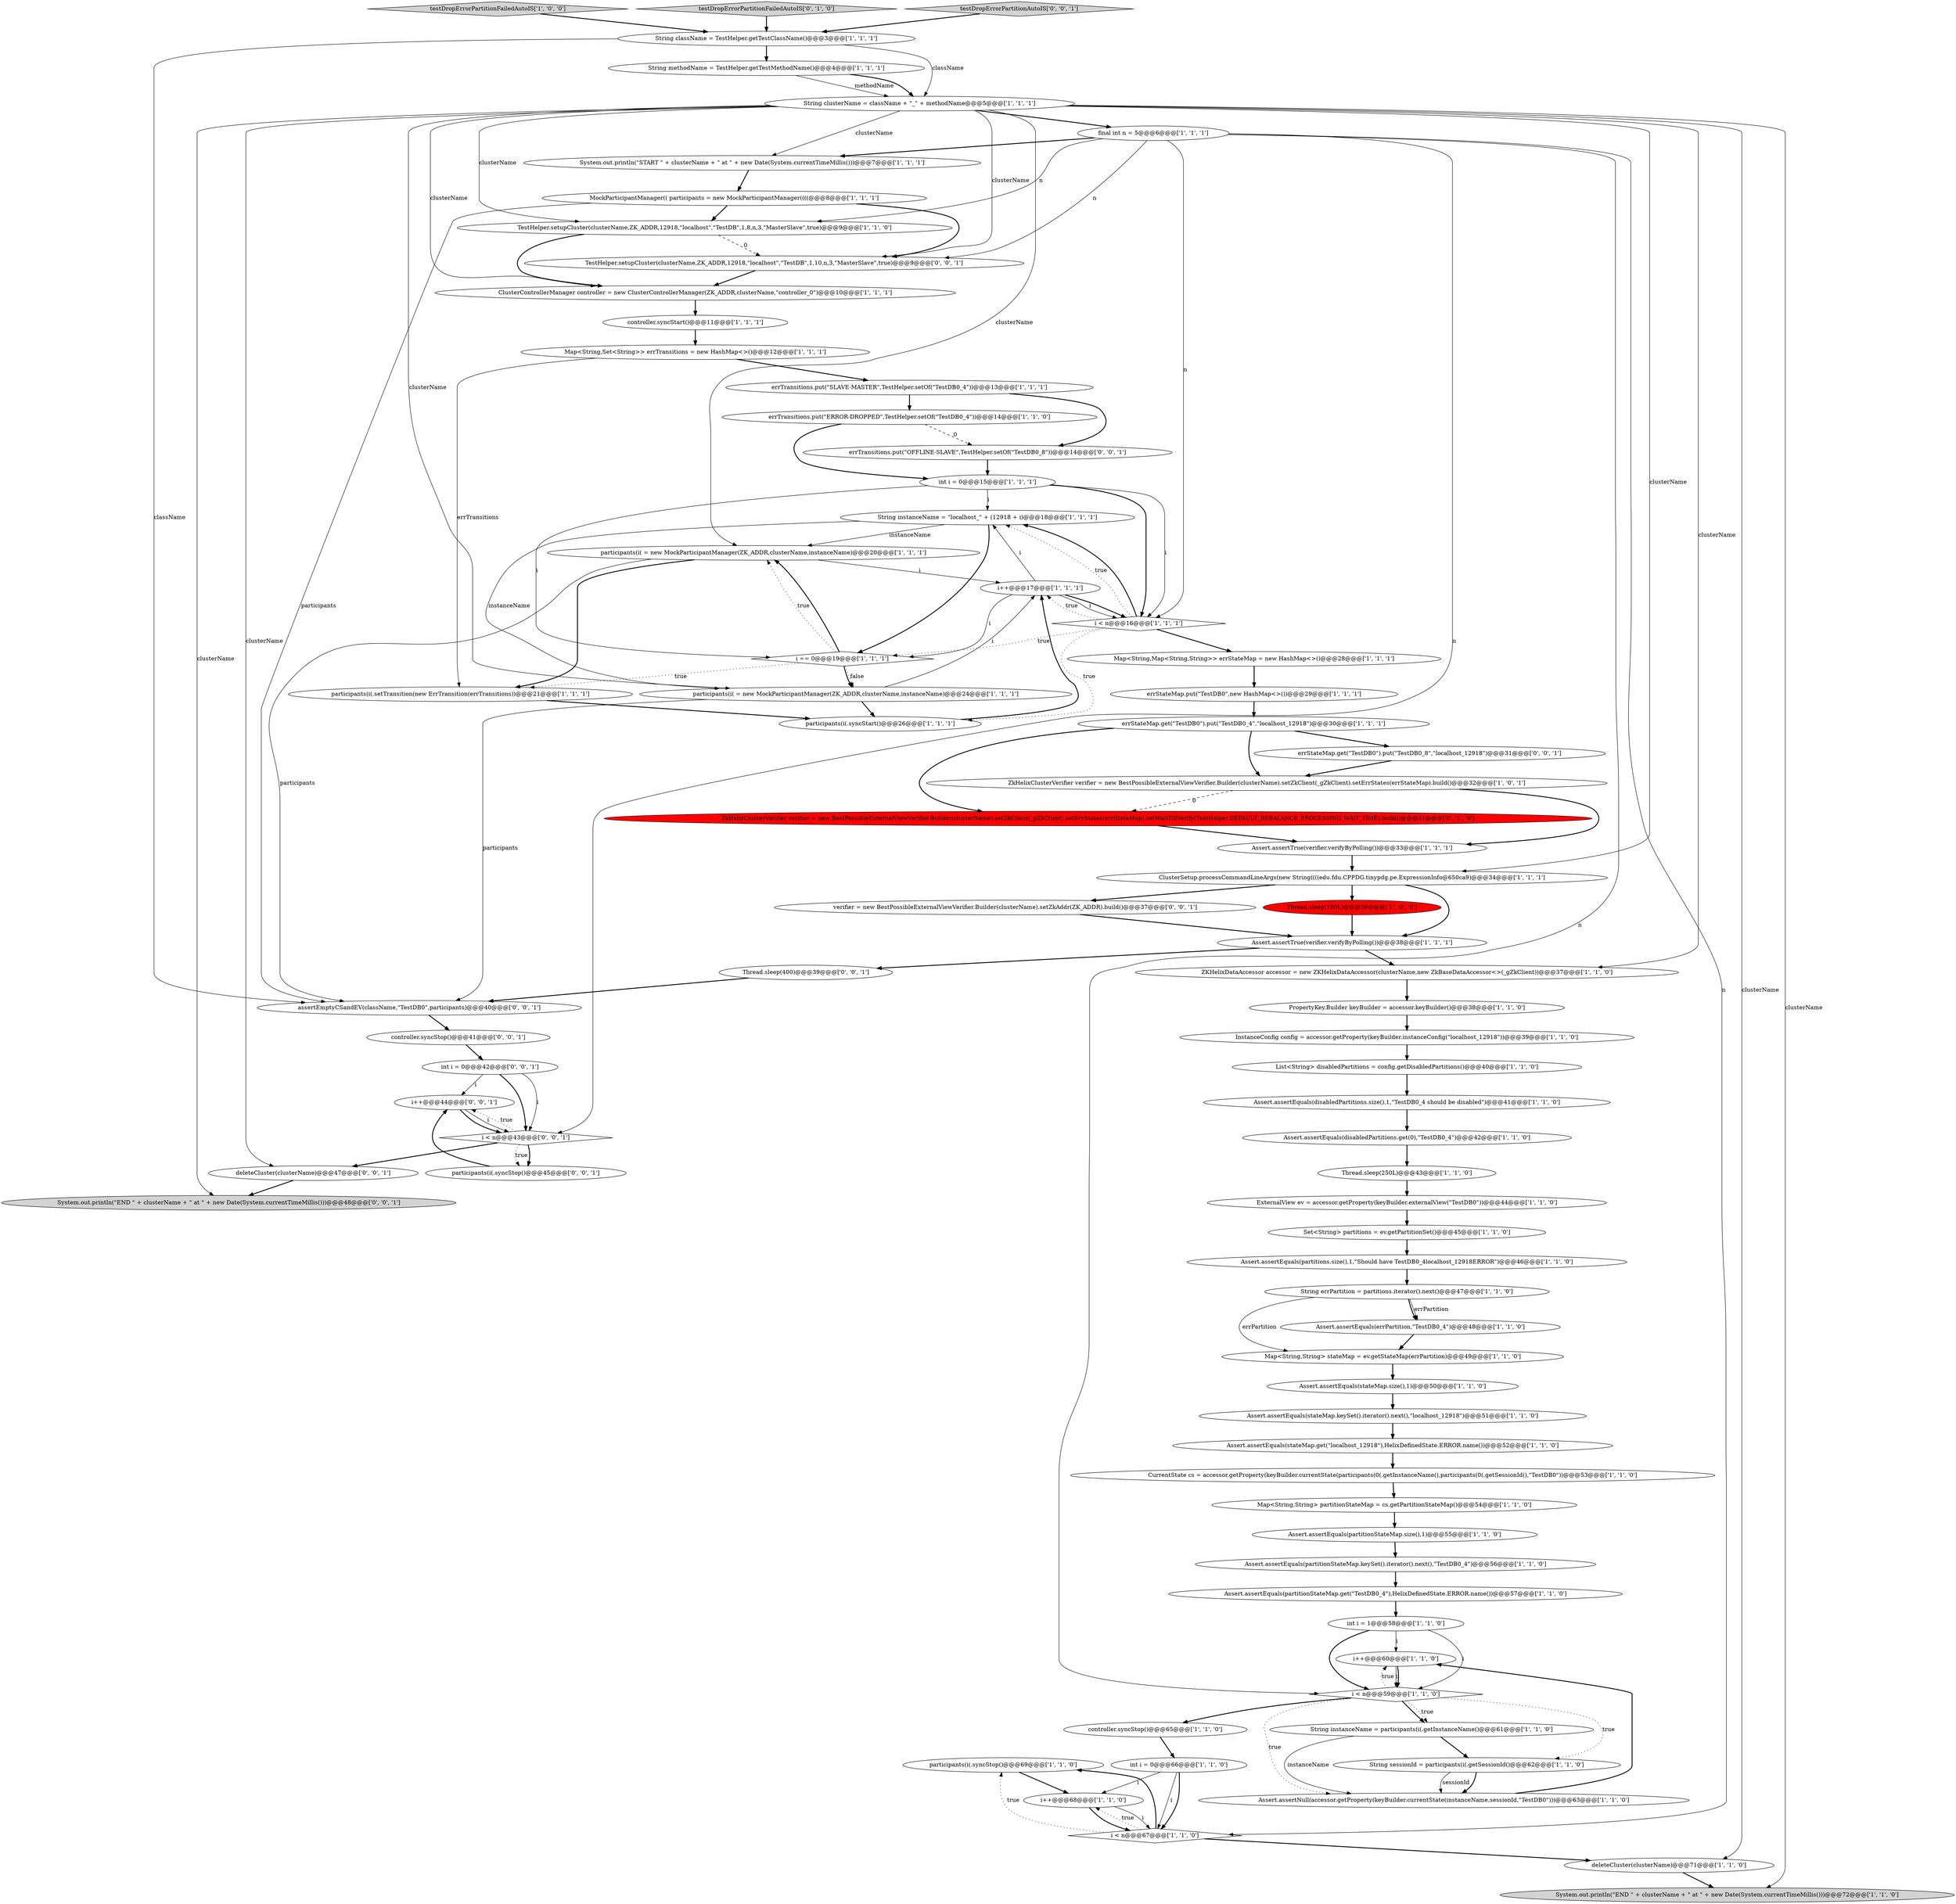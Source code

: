 digraph {
48 [style = filled, label = "participants(i(.syncStop()@@@69@@@['1', '1', '0']", fillcolor = white, shape = ellipse image = "AAA0AAABBB1BBB"];
9 [style = filled, label = "testDropErrorPartitionFailedAutoIS['1', '0', '0']", fillcolor = lightgray, shape = diamond image = "AAA0AAABBB1BBB"];
23 [style = filled, label = "TestHelper.setupCluster(clusterName,ZK_ADDR,12918,\"localhost\",\"TestDB\",1,8,n,3,\"MasterSlave\",true)@@@9@@@['1', '1', '0']", fillcolor = white, shape = ellipse image = "AAA0AAABBB1BBB"];
5 [style = filled, label = "ClusterSetup.processCommandLineArgs(new String((((edu.fdu.CPPDG.tinypdg.pe.ExpressionInfo@650ca9)@@@34@@@['1', '1', '1']", fillcolor = white, shape = ellipse image = "AAA0AAABBB1BBB"];
8 [style = filled, label = "ZKHelixDataAccessor accessor = new ZKHelixDataAccessor(clusterName,new ZkBaseDataAccessor<>(_gZkClient))@@@37@@@['1', '1', '0']", fillcolor = white, shape = ellipse image = "AAA0AAABBB1BBB"];
65 [style = filled, label = "ZkHelixClusterVerifier verifier = new BestPossibleExternalViewVerifier.Builder(clusterName).setZkClient(_gZkClient).setErrStates(errStateMap).setWaitTillVerify(TestHelper.DEFAULT_REBALANCE_PROCESSING_WAIT_TIME).build()@@@31@@@['0', '1', '0']", fillcolor = red, shape = ellipse image = "AAA1AAABBB2BBB"];
14 [style = filled, label = "errTransitions.put(\"ERROR-DROPPED\",TestHelper.setOf(\"TestDB0_4\"))@@@14@@@['1', '1', '0']", fillcolor = white, shape = ellipse image = "AAA0AAABBB1BBB"];
66 [style = filled, label = "errStateMap.get(\"TestDB0\").put(\"TestDB0_8\",\"localhost_12918\")@@@31@@@['0', '0', '1']", fillcolor = white, shape = ellipse image = "AAA0AAABBB3BBB"];
38 [style = filled, label = "ClusterControllerManager controller = new ClusterControllerManager(ZK_ADDR,clusterName,\"controller_0\")@@@10@@@['1', '1', '1']", fillcolor = white, shape = ellipse image = "AAA0AAABBB1BBB"];
44 [style = filled, label = "Assert.assertEquals(stateMap.get(\"localhost_12918\"),HelixDefinedState.ERROR.name())@@@52@@@['1', '1', '0']", fillcolor = white, shape = ellipse image = "AAA0AAABBB1BBB"];
57 [style = filled, label = "i++@@@17@@@['1', '1', '1']", fillcolor = white, shape = ellipse image = "AAA0AAABBB1BBB"];
37 [style = filled, label = "Assert.assertNull(accessor.getProperty(keyBuilder.currentState(instanceName,sessionId,\"TestDB0\")))@@@63@@@['1', '1', '0']", fillcolor = white, shape = ellipse image = "AAA0AAABBB1BBB"];
46 [style = filled, label = "i < n@@@67@@@['1', '1', '0']", fillcolor = white, shape = diamond image = "AAA0AAABBB1BBB"];
67 [style = filled, label = "System.out.println(\"END \" + clusterName + \" at \" + new Date(System.currentTimeMillis()))@@@48@@@['0', '0', '1']", fillcolor = lightgray, shape = ellipse image = "AAA0AAABBB3BBB"];
64 [style = filled, label = "testDropErrorPartitionFailedAutoIS['0', '1', '0']", fillcolor = lightgray, shape = diamond image = "AAA0AAABBB2BBB"];
71 [style = filled, label = "TestHelper.setupCluster(clusterName,ZK_ADDR,12918,\"localhost\",\"TestDB\",1,10,n,3,\"MasterSlave\",true)@@@9@@@['0', '0', '1']", fillcolor = white, shape = ellipse image = "AAA0AAABBB3BBB"];
3 [style = filled, label = "i++@@@60@@@['1', '1', '0']", fillcolor = white, shape = ellipse image = "AAA0AAABBB1BBB"];
36 [style = filled, label = "Assert.assertEquals(errPartition,\"TestDB0_4\")@@@48@@@['1', '1', '0']", fillcolor = white, shape = ellipse image = "AAA0AAABBB1BBB"];
41 [style = filled, label = "String instanceName = \"localhost_\" + (12918 + i)@@@18@@@['1', '1', '1']", fillcolor = white, shape = ellipse image = "AAA0AAABBB1BBB"];
55 [style = filled, label = "Map<String,Set<String>> errTransitions = new HashMap<>()@@@12@@@['1', '1', '1']", fillcolor = white, shape = ellipse image = "AAA0AAABBB1BBB"];
59 [style = filled, label = "Thread.sleep(250L)@@@43@@@['1', '1', '0']", fillcolor = white, shape = ellipse image = "AAA0AAABBB1BBB"];
69 [style = filled, label = "Thread.sleep(400)@@@39@@@['0', '0', '1']", fillcolor = white, shape = ellipse image = "AAA0AAABBB3BBB"];
50 [style = filled, label = "Assert.assertEquals(stateMap.size(),1)@@@50@@@['1', '1', '0']", fillcolor = white, shape = ellipse image = "AAA0AAABBB1BBB"];
0 [style = filled, label = "String instanceName = participants(i(.getInstanceName()@@@61@@@['1', '1', '0']", fillcolor = white, shape = ellipse image = "AAA0AAABBB1BBB"];
27 [style = filled, label = "MockParticipantManager(( participants = new MockParticipantManager((((@@@8@@@['1', '1', '1']", fillcolor = white, shape = ellipse image = "AAA0AAABBB1BBB"];
33 [style = filled, label = "Assert.assertEquals(stateMap.keySet().iterator().next(),\"localhost_12918\")@@@51@@@['1', '1', '0']", fillcolor = white, shape = ellipse image = "AAA0AAABBB1BBB"];
19 [style = filled, label = "participants(i( = new MockParticipantManager(ZK_ADDR,clusterName,instanceName)@@@20@@@['1', '1', '1']", fillcolor = white, shape = ellipse image = "AAA0AAABBB1BBB"];
78 [style = filled, label = "participants(i(.syncStop()@@@45@@@['0', '0', '1']", fillcolor = white, shape = ellipse image = "AAA0AAABBB3BBB"];
72 [style = filled, label = "errTransitions.put(\"OFFLINE-SLAVE\",TestHelper.setOf(\"TestDB0_8\"))@@@14@@@['0', '0', '1']", fillcolor = white, shape = ellipse image = "AAA0AAABBB3BBB"];
17 [style = filled, label = "participants(i( = new MockParticipantManager(ZK_ADDR,clusterName,instanceName)@@@24@@@['1', '1', '1']", fillcolor = white, shape = ellipse image = "AAA0AAABBB1BBB"];
26 [style = filled, label = "Assert.assertEquals(partitions.size(),1,\"Should have TestDB0_4localhost_12918ERROR\")@@@46@@@['1', '1', '0']", fillcolor = white, shape = ellipse image = "AAA0AAABBB1BBB"];
58 [style = filled, label = "int i = 0@@@66@@@['1', '1', '0']", fillcolor = white, shape = ellipse image = "AAA0AAABBB1BBB"];
31 [style = filled, label = "i++@@@68@@@['1', '1', '0']", fillcolor = white, shape = ellipse image = "AAA0AAABBB1BBB"];
61 [style = filled, label = "Assert.assertEquals(partitionStateMap.get(\"TestDB0_4\"),HelixDefinedState.ERROR.name())@@@57@@@['1', '1', '0']", fillcolor = white, shape = ellipse image = "AAA0AAABBB1BBB"];
62 [style = filled, label = "Thread.sleep(100L)@@@36@@@['1', '0', '0']", fillcolor = red, shape = ellipse image = "AAA1AAABBB1BBB"];
32 [style = filled, label = "Map<String,String> stateMap = ev.getStateMap(errPartition)@@@49@@@['1', '1', '0']", fillcolor = white, shape = ellipse image = "AAA0AAABBB1BBB"];
68 [style = filled, label = "testDropErrorPartitionAutoIS['0', '0', '1']", fillcolor = lightgray, shape = diamond image = "AAA0AAABBB3BBB"];
75 [style = filled, label = "int i = 0@@@42@@@['0', '0', '1']", fillcolor = white, shape = ellipse image = "AAA0AAABBB3BBB"];
25 [style = filled, label = "i == 0@@@19@@@['1', '1', '1']", fillcolor = white, shape = diamond image = "AAA0AAABBB1BBB"];
51 [style = filled, label = "String clusterName = className + \"_\" + methodName@@@5@@@['1', '1', '1']", fillcolor = white, shape = ellipse image = "AAA0AAABBB1BBB"];
73 [style = filled, label = "assertEmptyCSandEV(className,\"TestDB0\",participants)@@@40@@@['0', '0', '1']", fillcolor = white, shape = ellipse image = "AAA0AAABBB3BBB"];
28 [style = filled, label = "Assert.assertEquals(disabledPartitions.size(),1,\"TestDB0_4 should be disabled\")@@@41@@@['1', '1', '0']", fillcolor = white, shape = ellipse image = "AAA0AAABBB1BBB"];
39 [style = filled, label = "ExternalView ev = accessor.getProperty(keyBuilder.externalView(\"TestDB0\"))@@@44@@@['1', '1', '0']", fillcolor = white, shape = ellipse image = "AAA0AAABBB1BBB"];
74 [style = filled, label = "i++@@@44@@@['0', '0', '1']", fillcolor = white, shape = ellipse image = "AAA0AAABBB3BBB"];
13 [style = filled, label = "CurrentState cs = accessor.getProperty(keyBuilder.currentState(participants(0(.getInstanceName(),participants(0(.getSessionId(),\"TestDB0\"))@@@53@@@['1', '1', '0']", fillcolor = white, shape = ellipse image = "AAA0AAABBB1BBB"];
21 [style = filled, label = "int i = 1@@@58@@@['1', '1', '0']", fillcolor = white, shape = ellipse image = "AAA0AAABBB1BBB"];
63 [style = filled, label = "InstanceConfig config = accessor.getProperty(keyBuilder.instanceConfig(\"localhost_12918\"))@@@39@@@['1', '1', '0']", fillcolor = white, shape = ellipse image = "AAA0AAABBB1BBB"];
11 [style = filled, label = "Map<String,Map<String,String>> errStateMap = new HashMap<>()@@@28@@@['1', '1', '1']", fillcolor = white, shape = ellipse image = "AAA0AAABBB1BBB"];
24 [style = filled, label = "Assert.assertEquals(partitionStateMap.size(),1)@@@55@@@['1', '1', '0']", fillcolor = white, shape = ellipse image = "AAA0AAABBB1BBB"];
1 [style = filled, label = "int i = 0@@@15@@@['1', '1', '1']", fillcolor = white, shape = ellipse image = "AAA0AAABBB1BBB"];
35 [style = filled, label = "deleteCluster(clusterName)@@@71@@@['1', '1', '0']", fillcolor = white, shape = ellipse image = "AAA0AAABBB1BBB"];
60 [style = filled, label = "List<String> disabledPartitions = config.getDisabledPartitions()@@@40@@@['1', '1', '0']", fillcolor = white, shape = ellipse image = "AAA0AAABBB1BBB"];
47 [style = filled, label = "errStateMap.get(\"TestDB0\").put(\"TestDB0_4\",\"localhost_12918\")@@@30@@@['1', '1', '1']", fillcolor = white, shape = ellipse image = "AAA0AAABBB1BBB"];
70 [style = filled, label = "i < n@@@43@@@['0', '0', '1']", fillcolor = white, shape = diamond image = "AAA0AAABBB3BBB"];
6 [style = filled, label = "Set<String> partitions = ev.getPartitionSet()@@@45@@@['1', '1', '0']", fillcolor = white, shape = ellipse image = "AAA0AAABBB1BBB"];
12 [style = filled, label = "ZkHelixClusterVerifier verifier = new BestPossibleExternalViewVerifier.Builder(clusterName).setZkClient(_gZkClient).setErrStates(errStateMap).build()@@@32@@@['1', '0', '1']", fillcolor = white, shape = ellipse image = "AAA0AAABBB1BBB"];
10 [style = filled, label = "Assert.assertTrue(verifier.verifyByPolling())@@@38@@@['1', '1', '1']", fillcolor = white, shape = ellipse image = "AAA0AAABBB1BBB"];
16 [style = filled, label = "errTransitions.put(\"SLAVE-MASTER\",TestHelper.setOf(\"TestDB0_4\"))@@@13@@@['1', '1', '1']", fillcolor = white, shape = ellipse image = "AAA0AAABBB1BBB"];
56 [style = filled, label = "System.out.println(\"END \" + clusterName + \" at \" + new Date(System.currentTimeMillis()))@@@72@@@['1', '1', '0']", fillcolor = lightgray, shape = ellipse image = "AAA0AAABBB1BBB"];
40 [style = filled, label = "Assert.assertEquals(disabledPartitions.get(0),\"TestDB0_4\")@@@42@@@['1', '1', '0']", fillcolor = white, shape = ellipse image = "AAA0AAABBB1BBB"];
2 [style = filled, label = "i < n@@@16@@@['1', '1', '1']", fillcolor = white, shape = diamond image = "AAA0AAABBB1BBB"];
30 [style = filled, label = "String className = TestHelper.getTestClassName()@@@3@@@['1', '1', '1']", fillcolor = white, shape = ellipse image = "AAA0AAABBB1BBB"];
15 [style = filled, label = "final int n = 5@@@6@@@['1', '1', '1']", fillcolor = white, shape = ellipse image = "AAA0AAABBB1BBB"];
42 [style = filled, label = "Assert.assertTrue(verifier.verifyByPolling())@@@33@@@['1', '1', '1']", fillcolor = white, shape = ellipse image = "AAA0AAABBB1BBB"];
4 [style = filled, label = "System.out.println(\"START \" + clusterName + \" at \" + new Date(System.currentTimeMillis()))@@@7@@@['1', '1', '1']", fillcolor = white, shape = ellipse image = "AAA0AAABBB1BBB"];
7 [style = filled, label = "Map<String,String> partitionStateMap = cs.getPartitionStateMap()@@@54@@@['1', '1', '0']", fillcolor = white, shape = ellipse image = "AAA0AAABBB1BBB"];
53 [style = filled, label = "controller.syncStop()@@@65@@@['1', '1', '0']", fillcolor = white, shape = ellipse image = "AAA0AAABBB1BBB"];
49 [style = filled, label = "PropertyKey.Builder keyBuilder = accessor.keyBuilder()@@@38@@@['1', '1', '0']", fillcolor = white, shape = ellipse image = "AAA0AAABBB1BBB"];
34 [style = filled, label = "controller.syncStart()@@@11@@@['1', '1', '1']", fillcolor = white, shape = ellipse image = "AAA0AAABBB1BBB"];
18 [style = filled, label = "Assert.assertEquals(partitionStateMap.keySet().iterator().next(),\"TestDB0_4\")@@@56@@@['1', '1', '0']", fillcolor = white, shape = ellipse image = "AAA0AAABBB1BBB"];
52 [style = filled, label = "errStateMap.put(\"TestDB0\",new HashMap<>())@@@29@@@['1', '1', '1']", fillcolor = white, shape = ellipse image = "AAA0AAABBB1BBB"];
77 [style = filled, label = "deleteCluster(clusterName)@@@47@@@['0', '0', '1']", fillcolor = white, shape = ellipse image = "AAA0AAABBB3BBB"];
79 [style = filled, label = "controller.syncStop()@@@41@@@['0', '0', '1']", fillcolor = white, shape = ellipse image = "AAA0AAABBB3BBB"];
76 [style = filled, label = "verifier = new BestPossibleExternalViewVerifier.Builder(clusterName).setZkAddr(ZK_ADDR).build()@@@37@@@['0', '0', '1']", fillcolor = white, shape = ellipse image = "AAA0AAABBB3BBB"];
20 [style = filled, label = "String sessionId = participants(i(.getSessionId()@@@62@@@['1', '1', '0']", fillcolor = white, shape = ellipse image = "AAA0AAABBB1BBB"];
45 [style = filled, label = "String methodName = TestHelper.getTestMethodName()@@@4@@@['1', '1', '1']", fillcolor = white, shape = ellipse image = "AAA0AAABBB1BBB"];
29 [style = filled, label = "String errPartition = partitions.iterator().next()@@@47@@@['1', '1', '0']", fillcolor = white, shape = ellipse image = "AAA0AAABBB1BBB"];
22 [style = filled, label = "i < n@@@59@@@['1', '1', '0']", fillcolor = white, shape = diamond image = "AAA0AAABBB1BBB"];
54 [style = filled, label = "participants(i(.syncStart()@@@26@@@['1', '1', '1']", fillcolor = white, shape = ellipse image = "AAA0AAABBB1BBB"];
43 [style = filled, label = "participants(i(.setTransition(new ErrTransition(errTransitions))@@@21@@@['1', '1', '1']", fillcolor = white, shape = ellipse image = "AAA0AAABBB1BBB"];
51->19 [style = solid, label="clusterName"];
17->54 [style = bold, label=""];
5->76 [style = bold, label=""];
3->22 [style = solid, label="i"];
65->42 [style = bold, label=""];
55->43 [style = solid, label="errTransitions"];
15->70 [style = solid, label="n"];
75->70 [style = solid, label="i"];
54->57 [style = bold, label=""];
12->65 [style = dashed, label="0"];
15->23 [style = solid, label="n"];
53->58 [style = bold, label=""];
30->51 [style = solid, label="className"];
39->6 [style = bold, label=""];
12->42 [style = bold, label=""];
71->38 [style = bold, label=""];
51->8 [style = solid, label="clusterName"];
46->48 [style = bold, label=""];
57->25 [style = solid, label="i"];
16->72 [style = bold, label=""];
37->3 [style = bold, label=""];
2->25 [style = dotted, label="true"];
51->38 [style = solid, label="clusterName"];
52->47 [style = bold, label=""];
51->35 [style = solid, label="clusterName"];
22->0 [style = bold, label=""];
18->61 [style = bold, label=""];
10->8 [style = bold, label=""];
74->70 [style = bold, label=""];
46->48 [style = dotted, label="true"];
1->2 [style = solid, label="i"];
25->19 [style = bold, label=""];
20->37 [style = bold, label=""];
16->14 [style = bold, label=""];
49->63 [style = bold, label=""];
31->46 [style = bold, label=""];
1->25 [style = solid, label="i"];
33->44 [style = bold, label=""];
29->32 [style = solid, label="errPartition"];
25->19 [style = dotted, label="true"];
29->36 [style = bold, label=""];
29->36 [style = solid, label="errPartition"];
5->10 [style = bold, label=""];
51->56 [style = solid, label="clusterName"];
58->46 [style = solid, label="i"];
72->1 [style = bold, label=""];
30->73 [style = solid, label="className"];
22->0 [style = dotted, label="true"];
58->31 [style = solid, label="i"];
46->31 [style = dotted, label="true"];
73->79 [style = bold, label=""];
76->10 [style = bold, label=""];
59->39 [style = bold, label=""];
27->73 [style = solid, label="participants"];
24->18 [style = bold, label=""];
17->57 [style = solid, label="i"];
5->62 [style = bold, label=""];
15->46 [style = solid, label="n"];
7->24 [style = bold, label=""];
22->20 [style = dotted, label="true"];
51->4 [style = solid, label="clusterName"];
21->22 [style = bold, label=""];
51->67 [style = solid, label="clusterName"];
58->46 [style = bold, label=""];
1->41 [style = solid, label="i"];
2->41 [style = dotted, label="true"];
0->20 [style = bold, label=""];
27->71 [style = bold, label=""];
70->78 [style = bold, label=""];
57->2 [style = bold, label=""];
45->51 [style = solid, label="methodName"];
14->72 [style = dashed, label="0"];
32->50 [style = bold, label=""];
75->74 [style = solid, label="i"];
2->41 [style = bold, label=""];
6->26 [style = bold, label=""];
78->74 [style = bold, label=""];
41->19 [style = solid, label="instanceName"];
45->51 [style = bold, label=""];
51->5 [style = solid, label="clusterName"];
22->37 [style = dotted, label="true"];
61->21 [style = bold, label=""];
68->30 [style = bold, label=""];
2->57 [style = dotted, label="true"];
34->55 [style = bold, label=""];
40->59 [style = bold, label=""];
25->17 [style = bold, label=""];
0->37 [style = solid, label="instanceName"];
31->46 [style = solid, label="i"];
48->31 [style = bold, label=""];
51->23 [style = solid, label="clusterName"];
66->12 [style = bold, label=""];
63->60 [style = bold, label=""];
70->78 [style = dotted, label="true"];
60->28 [style = bold, label=""];
46->35 [style = bold, label=""];
15->2 [style = solid, label="n"];
38->34 [style = bold, label=""];
79->75 [style = bold, label=""];
22->3 [style = dotted, label="true"];
51->17 [style = solid, label="clusterName"];
25->43 [style = dotted, label="true"];
19->57 [style = solid, label="i"];
1->2 [style = bold, label=""];
50->33 [style = bold, label=""];
64->30 [style = bold, label=""];
55->16 [style = bold, label=""];
77->67 [style = bold, label=""];
21->22 [style = solid, label="i"];
15->71 [style = solid, label="n"];
23->71 [style = dashed, label="0"];
2->54 [style = dotted, label="true"];
43->54 [style = bold, label=""];
19->43 [style = bold, label=""];
2->11 [style = bold, label=""];
17->73 [style = solid, label="participants"];
51->77 [style = solid, label="clusterName"];
75->70 [style = bold, label=""];
20->37 [style = solid, label="sessionId"];
28->40 [style = bold, label=""];
47->12 [style = bold, label=""];
26->29 [style = bold, label=""];
47->66 [style = bold, label=""];
70->77 [style = bold, label=""];
51->71 [style = solid, label="clusterName"];
36->32 [style = bold, label=""];
62->10 [style = bold, label=""];
9->30 [style = bold, label=""];
11->52 [style = bold, label=""];
35->56 [style = bold, label=""];
3->22 [style = bold, label=""];
14->1 [style = bold, label=""];
57->41 [style = solid, label="i"];
19->73 [style = solid, label="participants"];
25->17 [style = dotted, label="false"];
22->53 [style = bold, label=""];
41->17 [style = solid, label="instanceName"];
13->7 [style = bold, label=""];
57->2 [style = solid, label="i"];
4->27 [style = bold, label=""];
10->69 [style = bold, label=""];
23->38 [style = bold, label=""];
15->4 [style = bold, label=""];
15->22 [style = solid, label="n"];
70->74 [style = dotted, label="true"];
47->65 [style = bold, label=""];
8->49 [style = bold, label=""];
44->13 [style = bold, label=""];
69->73 [style = bold, label=""];
27->23 [style = bold, label=""];
41->25 [style = bold, label=""];
51->15 [style = bold, label=""];
42->5 [style = bold, label=""];
74->70 [style = solid, label="i"];
21->3 [style = solid, label="i"];
30->45 [style = bold, label=""];
}
